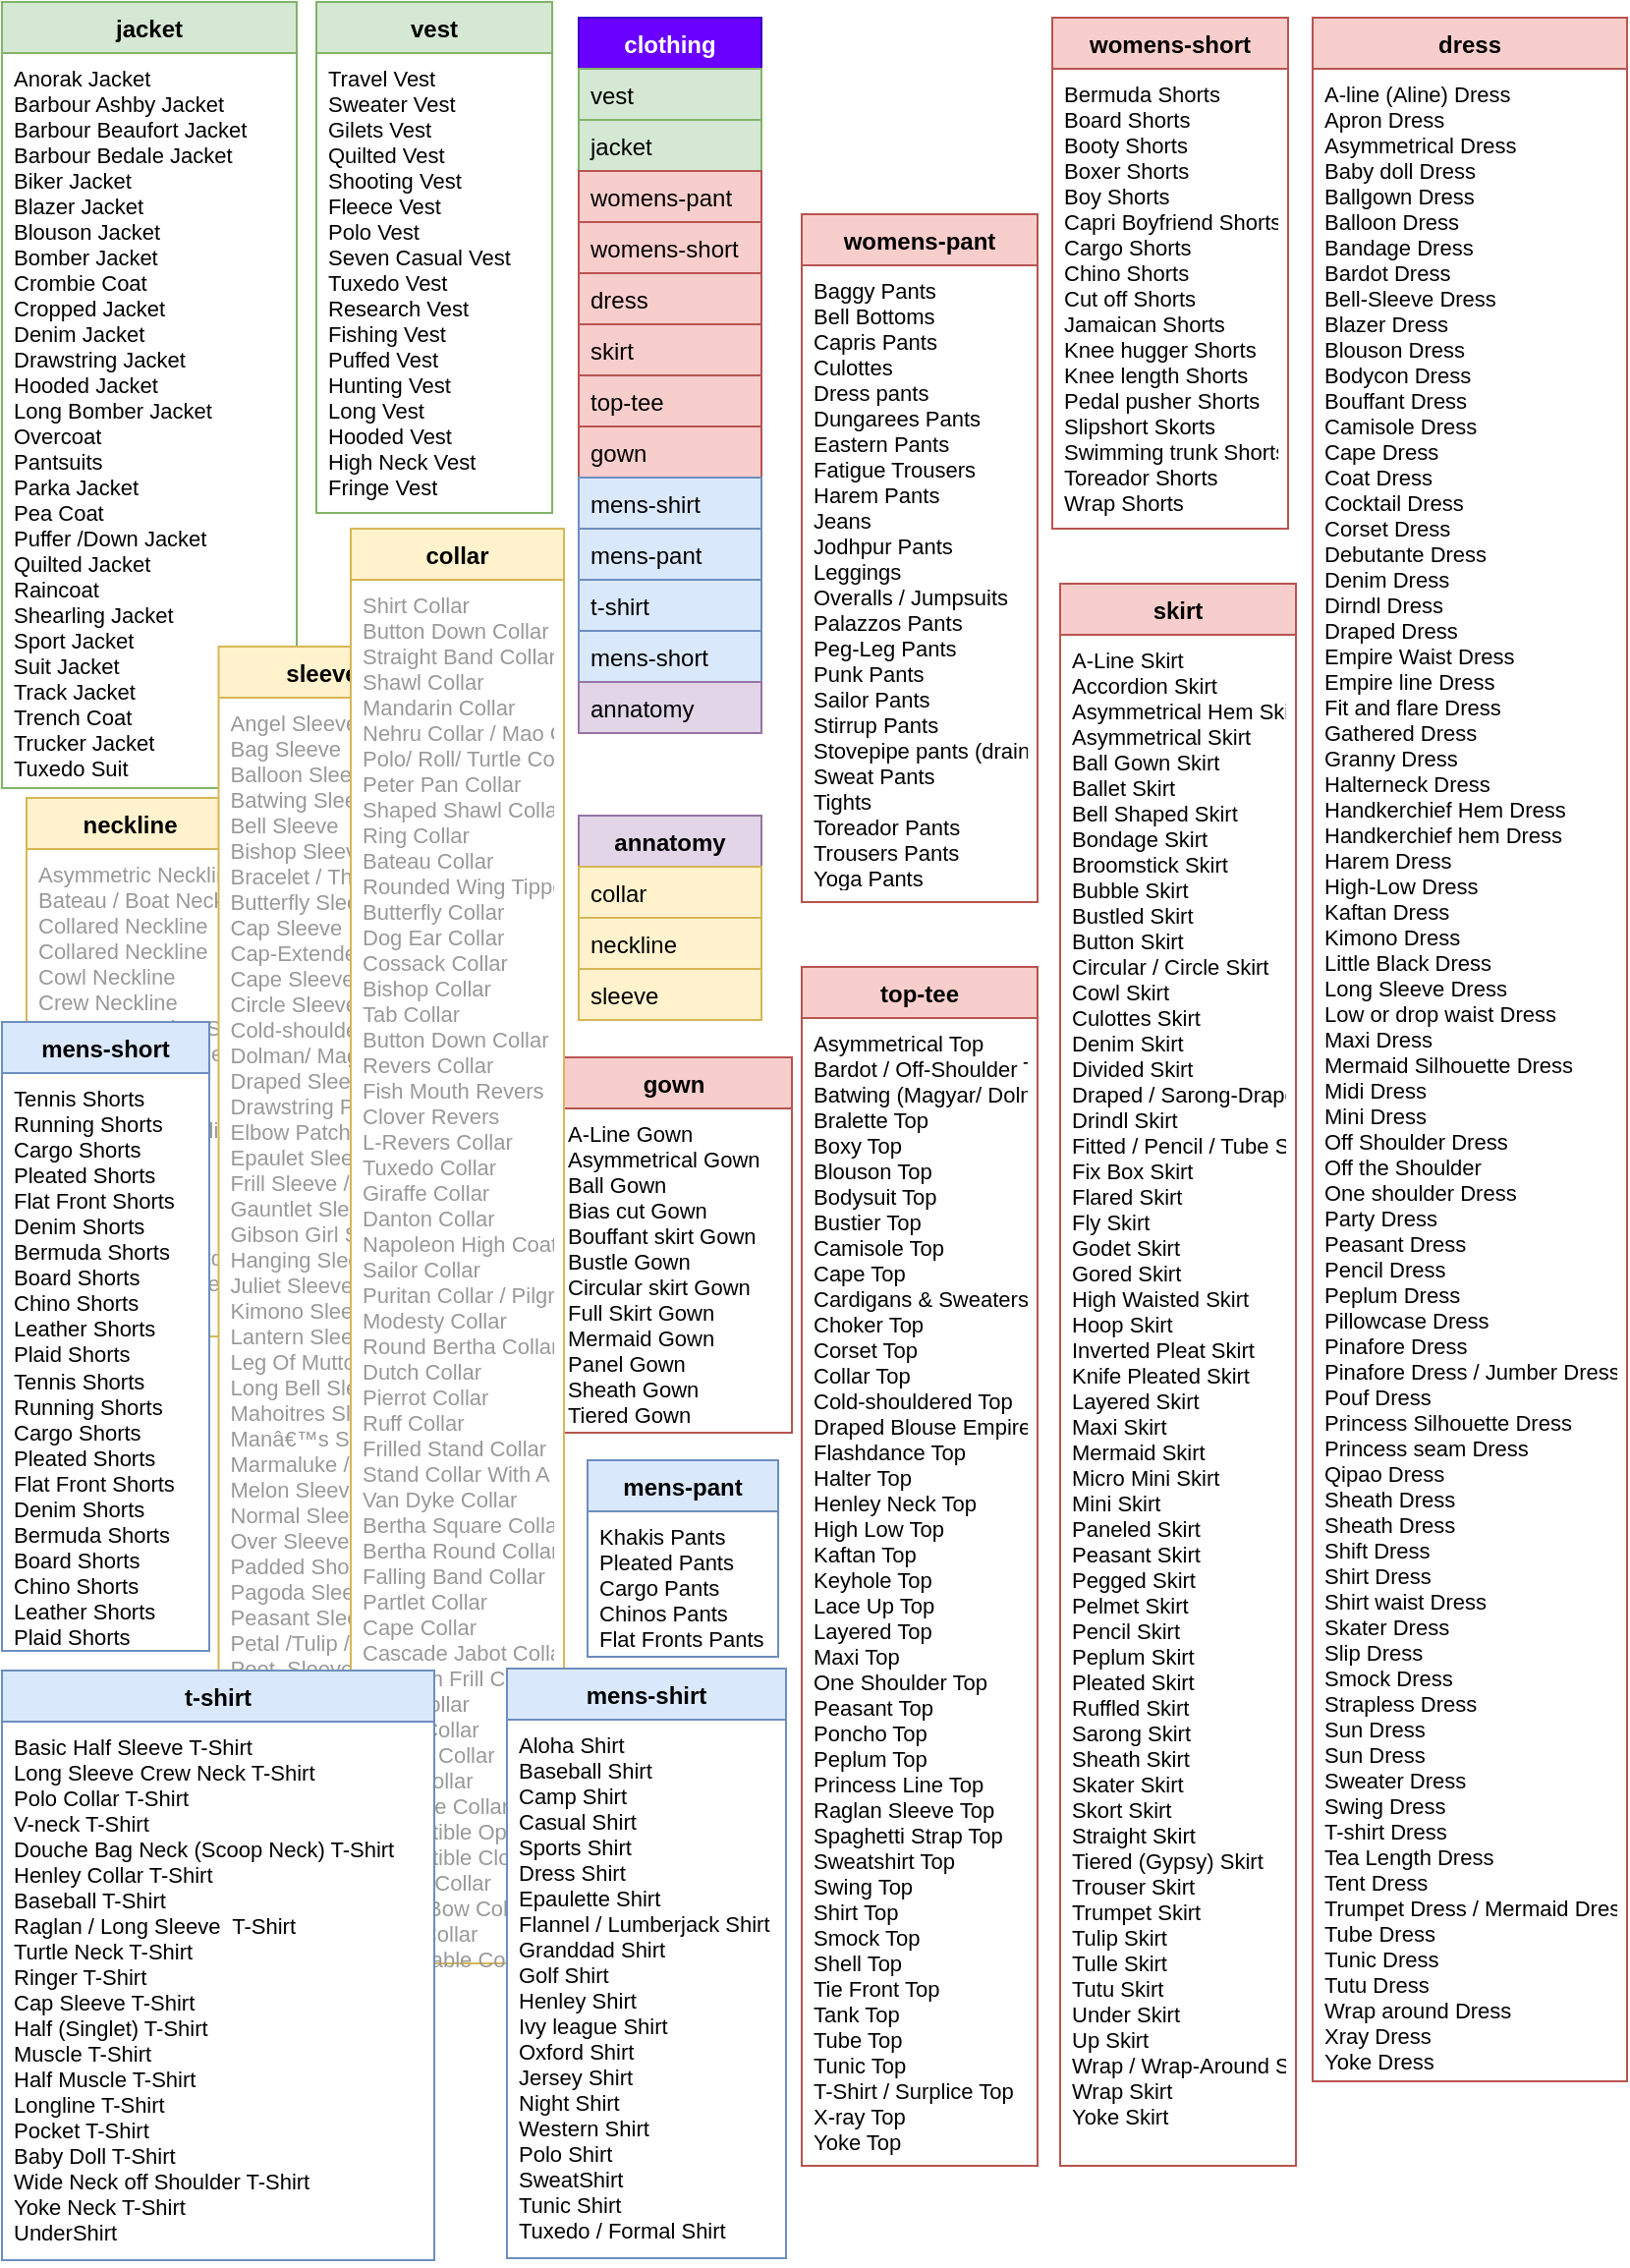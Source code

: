 <mxfile version="13.0.3" type="device"><diagram id="LFHs0TMcaCjF2szIKzrM" name="Page-1"><mxGraphModel dx="1422" dy="1991" grid="1" gridSize="10" guides="1" tooltips="1" connect="1" arrows="1" fold="1" page="1" pageScale="1" pageWidth="827" pageHeight="1169" math="0" shadow="0"><root><mxCell id="0"/><mxCell id="1" parent="0"/><mxCell id="E39O4zLSXras-P-nIpfG-22" value="neckline" style="swimlane;fontStyle=1;align=center;verticalAlign=top;childLayout=stackLayout;horizontal=1;startSize=26;horizontalStack=0;resizeParent=1;resizeLast=0;collapsible=1;marginBottom=0;rounded=0;shadow=0;strokeWidth=1;swimlaneFillColor=#ffffff;fillColor=#fff2cc;strokeColor=#d6b656;" parent="1" vertex="1"><mxGeometry x="12.5" y="-753" width="105.5" height="274" as="geometry"><mxRectangle x="240" y="268" width="160" height="26" as="alternateBounds"/></mxGeometry></mxCell><mxCell id="E39O4zLSXras-P-nIpfG-23" value="Asymmetric Neckline&#10;Bateau / Boat Neck Neckline&#10;Collared Neckline&#10;Collared Neckline&#10;Cowl Neckline&#10;Crew Neckline&#10;Crossover Halter Style Neckline&#10;Florentine Neckline&#10;Grecian Neckline&#10;Halter Neckline&#10;Halter Strap Neckline&#10;High Neck Illusion Neckline&#10;Jewel Neckline&#10;Keyhole Neckline&#10;Notch Neckline&#10;Off Shoulder / Bardot Neckline&#10;Pentagon Neckline&#10;Portrait Neckline&#10;Queen Anne Neckline&#10;Sabrina Neckline&#10;Scoop Neckline&#10;Semi Sweetheart Neckline&#10;Spaghetti Strap Neckline&#10;Square Neckline&#10;Straight Neckline&#10;Strapless Neckline&#10;Sweetheart Neckline&#10;V Neck Wedding Band Neckline" style="text;align=left;verticalAlign=top;spacingLeft=4;spacingRight=4;overflow=hidden;rotatable=0;points=[[0,0.5],[1,0.5]];portConstraint=eastwest;fontSize=11;fontColor=#999999;" parent="E39O4zLSXras-P-nIpfG-22" vertex="1"><mxGeometry y="26" width="105.5" height="234" as="geometry"/></mxCell><mxCell id="IafdLqkfLCLfOA5mvyWK-1" value="jacket" style="swimlane;fontStyle=1;align=center;verticalAlign=top;childLayout=stackLayout;horizontal=1;startSize=26;horizontalStack=0;resizeParent=1;resizeLast=0;collapsible=1;marginBottom=0;rounded=0;shadow=0;strokeWidth=1;swimlaneFillColor=none;fillColor=#d5e8d4;strokeColor=#82b366;" parent="1" vertex="1"><mxGeometry y="-1158" width="150" height="400" as="geometry"><mxRectangle x="240" y="268" width="160" height="26" as="alternateBounds"/></mxGeometry></mxCell><mxCell id="IafdLqkfLCLfOA5mvyWK-2" value="Anorak Jacket&#10;Barbour Ashby Jacket&#10;Barbour Beaufort Jacket&#10;Barbour Bedale Jacket&#10;Biker Jacket&#10;Blazer Jacket&#10;Blouson Jacket&#10;Bomber Jacket&#10;Crombie Coat&#10;Cropped Jacket&#10;Denim Jacket&#10;Drawstring Jacket&#10;Hooded Jacket&#10;Long Bomber Jacket&#10;Overcoat&#10;Pantsuits&#10;Parka Jacket&#10;Pea Coat&#10;Puffer /Down Jacket&#10;Quilted Jacket&#10;Raincoat&#10;Shearling Jacket&#10;Sport Jacket&#10;Suit Jacket&#10;Track Jacket&#10;Trench Coat&#10;Trucker Jacket&#10;Tuxedo Suit" style="text;align=left;verticalAlign=top;spacingLeft=4;spacingRight=4;overflow=hidden;rotatable=0;points=[[0,0.5],[1,0.5]];portConstraint=eastwest;fontSize=11;" parent="IafdLqkfLCLfOA5mvyWK-1" vertex="1"><mxGeometry y="26" width="150" height="374" as="geometry"/></mxCell><mxCell id="E39O4zLSXras-P-nIpfG-12" value="sleeve" style="swimlane;fontStyle=1;align=center;verticalAlign=top;childLayout=stackLayout;horizontal=1;startSize=26;horizontalStack=0;resizeParent=1;resizeLast=0;collapsible=1;marginBottom=0;rounded=0;shadow=0;strokeWidth=1;swimlaneFillColor=#ffffff;fillColor=#fff2cc;strokeColor=#d6b656;" parent="1" vertex="1"><mxGeometry x="110.25" y="-830" width="105.5" height="630" as="geometry"><mxRectangle x="240" y="268" width="160" height="26" as="alternateBounds"/></mxGeometry></mxCell><mxCell id="E39O4zLSXras-P-nIpfG-13" value="Angel Sleeve / Dalmation Sleeve&#10;Bag Sleeve&#10;Balloon Sleeve&#10;Batwing Sleeve&#10;Bell Sleeve&#10;Bishop Sleeve&#10;Bracelet / Three-Fourth  Sleeve&#10;Butterfly Sleeve&#10;Cap Sleeve&#10;Cap-Extended Sleeve&#10;Cape Sleeve&#10;Circle Sleeve / Flutter Sleeve&#10;Cold-shouldered Sleeve&#10;Dolman/ Magyar Sleeve&#10;Draped Sleeve&#10;Drawstring Puff Sleeve&#10;Elbow Patched Sleeve&#10;Epaulet Sleeve&#10;Frill Sleeve / Flute Sleeve&#10;Gauntlet Sleeve (Pointed)&#10;Gibson Girl Sleeve&#10;Hanging Sleeve&#10;Juliet Sleeve&#10;Kimono Sleeve&#10;Lantern Sleeve&#10;Leg Of Mutton Sleeve&#10;Long Bell Sleeve&#10;Mahoitres Sleeve&#10;Manâ€™s Shirt Sleeve With Cuff&#10;Marmaluke / Virago Sleeve&#10;Melon Sleeve&#10;Normal Sleeve&#10;Over Sleeve&#10;Padded Shouldered Sleeve&#10;Pagoda Sleeve&#10;Peasant Sleeve&#10;Petal /Tulip / Lapped Sleeve&#10;Poet  Sleeve&#10;Puff Sleeve&#10;Raglan Sleeve&#10;Slashed Sleeve&#10;Square Armhole Sleeve&#10;Strapped Or Banded Sleeve&#10;Tailored Sleeve&#10;Wing  Ruffle Sleeve" style="text;align=left;verticalAlign=top;spacingLeft=4;spacingRight=4;overflow=hidden;rotatable=0;points=[[0,0.5],[1,0.5]];portConstraint=eastwest;fontSize=11;fontColor=#999999;" parent="E39O4zLSXras-P-nIpfG-12" vertex="1"><mxGeometry y="26" width="105.5" height="604" as="geometry"/></mxCell><mxCell id="E39O4zLSXras-P-nIpfG-2" value="womens-short" style="swimlane;fontStyle=1;align=center;verticalAlign=top;childLayout=stackLayout;horizontal=1;startSize=26;horizontalStack=0;resizeParent=1;resizeLast=0;collapsible=1;marginBottom=0;rounded=0;shadow=0;strokeWidth=1;swimlaneFillColor=#ffffff;fillColor=#f8cecc;strokeColor=#b85450;" parent="1" vertex="1"><mxGeometry x="534.5" y="-1150" width="120" height="260" as="geometry"><mxRectangle x="240" y="268" width="160" height="26" as="alternateBounds"/></mxGeometry></mxCell><mxCell id="E39O4zLSXras-P-nIpfG-3" value="Bermuda Shorts&#10;Board Shorts&#10;Booty Shorts&#10;Boxer Shorts&#10;Boy Shorts&#10;Capri Boyfriend Shorts&#10;Cargo Shorts&#10;Chino Shorts&#10;Cut off Shorts&#10;Jamaican Shorts&#10;Knee hugger Shorts&#10;Knee length Shorts&#10;Pedal pusher Shorts&#10;Slipshort Skorts&#10;Swimming trunk Shorts&#10;Toreador Shorts&#10;Wrap Shorts" style="text;align=left;verticalAlign=top;spacingLeft=4;spacingRight=4;overflow=hidden;rotatable=0;points=[[0,0.5],[1,0.5]];portConstraint=eastwest;fontSize=11;" parent="E39O4zLSXras-P-nIpfG-2" vertex="1"><mxGeometry y="26" width="120" height="224" as="geometry"/></mxCell><mxCell id="IafdLqkfLCLfOA5mvyWK-19" value="gown" style="swimlane;fontStyle=1;align=center;verticalAlign=top;childLayout=stackLayout;horizontal=1;startSize=26;horizontalStack=0;resizeParent=1;resizeLast=0;collapsible=1;marginBottom=0;rounded=0;shadow=0;strokeWidth=1;swimlaneFillColor=#ffffff;fillColor=#f8cecc;strokeColor=#b85450;" parent="1" vertex="1"><mxGeometry x="282" y="-621" width="120" height="191" as="geometry"><mxRectangle x="240" y="268" width="160" height="26" as="alternateBounds"/></mxGeometry></mxCell><mxCell id="IafdLqkfLCLfOA5mvyWK-20" value="A-Line Gown&#10;Asymmetrical Gown&#10;Ball Gown&#10;Bias cut Gown&#10;Bouffant skirt Gown&#10;Bustle Gown&#10;Circular skirt Gown&#10;Full Skirt Gown&#10;Mermaid Gown&#10;Panel Gown&#10;Sheath Gown&#10;Tiered Gown" style="text;align=left;verticalAlign=top;spacingLeft=4;spacingRight=4;overflow=hidden;rotatable=0;points=[[0,0.5],[1,0.5]];portConstraint=eastwest;fontSize=11;" parent="IafdLqkfLCLfOA5mvyWK-19" vertex="1"><mxGeometry y="26" width="120" height="164" as="geometry"/></mxCell><mxCell id="SQ16NGfDLh1wtVHYjpdO-19" value="clothing" style="swimlane;fontStyle=1;align=center;verticalAlign=top;childLayout=stackLayout;horizontal=1;startSize=26;horizontalStack=0;resizeParent=1;resizeLast=0;collapsible=1;marginBottom=0;rounded=0;shadow=0;strokeWidth=1;fillColor=#6a00ff;strokeColor=#3700CC;fontColor=#ffffff;" parent="1" vertex="1"><mxGeometry x="293.5" y="-1150" width="93" height="364" as="geometry"><mxRectangle x="140" y="40" width="160" height="26" as="alternateBounds"/></mxGeometry></mxCell><mxCell id="SQ16NGfDLh1wtVHYjpdO-21" value="vest" style="text;align=left;verticalAlign=top;spacingLeft=4;spacingRight=4;overflow=hidden;rotatable=0;points=[[0,0.5],[1,0.5]];portConstraint=eastwest;rounded=0;shadow=0;html=0;fillColor=#d5e8d4;strokeColor=#82b366;" parent="SQ16NGfDLh1wtVHYjpdO-19" vertex="1"><mxGeometry y="26" width="93" height="26" as="geometry"/></mxCell><mxCell id="SQ16NGfDLh1wtVHYjpdO-20" value="jacket" style="text;align=left;verticalAlign=top;spacingLeft=4;spacingRight=4;overflow=hidden;rotatable=0;points=[[0,0.5],[1,0.5]];portConstraint=eastwest;fillColor=#d5e8d4;strokeColor=#82b366;" parent="SQ16NGfDLh1wtVHYjpdO-19" vertex="1"><mxGeometry y="52" width="93" height="26" as="geometry"/></mxCell><mxCell id="SQ16NGfDLh1wtVHYjpdO-26" value="womens-pant" style="text;align=left;verticalAlign=top;spacingLeft=4;spacingRight=4;overflow=hidden;rotatable=0;points=[[0,0.5],[1,0.5]];portConstraint=eastwest;fillColor=#f8cecc;strokeColor=#b85450;" parent="SQ16NGfDLh1wtVHYjpdO-19" vertex="1"><mxGeometry y="78" width="93" height="26" as="geometry"/></mxCell><mxCell id="IafdLqkfLCLfOA5mvyWK-32" value="womens-short" style="text;align=left;verticalAlign=top;spacingLeft=4;spacingRight=4;overflow=hidden;rotatable=0;points=[[0,0.5],[1,0.5]];portConstraint=eastwest;fillColor=#f8cecc;strokeColor=#b85450;" parent="SQ16NGfDLh1wtVHYjpdO-19" vertex="1"><mxGeometry y="104" width="93" height="26" as="geometry"/></mxCell><mxCell id="SQ16NGfDLh1wtVHYjpdO-27" value="dress" style="text;align=left;verticalAlign=top;spacingLeft=4;spacingRight=4;overflow=hidden;rotatable=0;points=[[0,0.5],[1,0.5]];portConstraint=eastwest;fillColor=#f8cecc;strokeColor=#b85450;" parent="SQ16NGfDLh1wtVHYjpdO-19" vertex="1"><mxGeometry y="130" width="93" height="26" as="geometry"/></mxCell><mxCell id="SQ16NGfDLh1wtVHYjpdO-22" value="skirt" style="text;align=left;verticalAlign=top;spacingLeft=4;spacingRight=4;overflow=hidden;rotatable=0;points=[[0,0.5],[1,0.5]];portConstraint=eastwest;rounded=0;shadow=0;html=0;fillColor=#f8cecc;strokeColor=#b85450;" parent="SQ16NGfDLh1wtVHYjpdO-19" vertex="1"><mxGeometry y="156" width="93" height="26" as="geometry"/></mxCell><mxCell id="SQ16NGfDLh1wtVHYjpdO-23" value="top-tee" style="text;align=left;verticalAlign=top;spacingLeft=4;spacingRight=4;overflow=hidden;rotatable=0;points=[[0,0.5],[1,0.5]];portConstraint=eastwest;fillColor=#f8cecc;strokeColor=#b85450;" parent="SQ16NGfDLh1wtVHYjpdO-19" vertex="1"><mxGeometry y="182" width="93" height="26" as="geometry"/></mxCell><mxCell id="SQ16NGfDLh1wtVHYjpdO-28" value="gown&#10;" style="text;align=left;verticalAlign=top;spacingLeft=4;spacingRight=4;overflow=hidden;rotatable=0;points=[[0,0.5],[1,0.5]];portConstraint=eastwest;rounded=0;shadow=0;html=0;fillColor=#f8cecc;strokeColor=#b85450;" parent="SQ16NGfDLh1wtVHYjpdO-19" vertex="1"><mxGeometry y="208" width="93" height="26" as="geometry"/></mxCell><mxCell id="SQ16NGfDLh1wtVHYjpdO-24" value="mens-shirt" style="text;align=left;verticalAlign=top;spacingLeft=4;spacingRight=4;overflow=hidden;rotatable=0;points=[[0,0.5],[1,0.5]];portConstraint=eastwest;fillColor=#dae8fc;strokeColor=#6c8ebf;" parent="SQ16NGfDLh1wtVHYjpdO-19" vertex="1"><mxGeometry y="234" width="93" height="26" as="geometry"/></mxCell><mxCell id="SQ16NGfDLh1wtVHYjpdO-25" value="mens-pant" style="text;align=left;verticalAlign=top;spacingLeft=4;spacingRight=4;overflow=hidden;rotatable=0;points=[[0,0.5],[1,0.5]];portConstraint=eastwest;fillColor=#dae8fc;strokeColor=#6c8ebf;" parent="SQ16NGfDLh1wtVHYjpdO-19" vertex="1"><mxGeometry y="260" width="93" height="26" as="geometry"/></mxCell><mxCell id="SQ16NGfDLh1wtVHYjpdO-30" value="t-shirt" style="text;align=left;verticalAlign=top;spacingLeft=4;spacingRight=4;overflow=hidden;rotatable=0;points=[[0,0.5],[1,0.5]];portConstraint=eastwest;fillColor=#dae8fc;strokeColor=#6c8ebf;" parent="SQ16NGfDLh1wtVHYjpdO-19" vertex="1"><mxGeometry y="286" width="93" height="26" as="geometry"/></mxCell><mxCell id="SQ16NGfDLh1wtVHYjpdO-31" value="mens-short" style="text;align=left;verticalAlign=top;spacingLeft=4;spacingRight=4;overflow=hidden;rotatable=0;points=[[0,0.5],[1,0.5]];portConstraint=eastwest;fillColor=#dae8fc;strokeColor=#6c8ebf;" parent="SQ16NGfDLh1wtVHYjpdO-19" vertex="1"><mxGeometry y="312" width="93" height="26" as="geometry"/></mxCell><mxCell id="IafdLqkfLCLfOA5mvyWK-33" value="annatomy" style="text;align=left;verticalAlign=top;spacingLeft=4;spacingRight=4;overflow=hidden;rotatable=0;points=[[0,0.5],[1,0.5]];portConstraint=eastwest;fillColor=#e1d5e7;strokeColor=#9673a6;" parent="SQ16NGfDLh1wtVHYjpdO-19" vertex="1"><mxGeometry y="338" width="93" height="26" as="geometry"/></mxCell><mxCell id="IafdLqkfLCLfOA5mvyWK-34" value="annatomy" style="swimlane;fontStyle=1;align=center;verticalAlign=top;childLayout=stackLayout;horizontal=1;startSize=26;horizontalStack=0;resizeParent=1;resizeLast=0;collapsible=1;marginBottom=0;rounded=0;shadow=0;strokeWidth=1;fillColor=#e1d5e7;strokeColor=#9673a6;" parent="1" vertex="1"><mxGeometry x="293.5" y="-744" width="93" height="104" as="geometry"><mxRectangle x="140" y="40" width="160" height="26" as="alternateBounds"/></mxGeometry></mxCell><mxCell id="IafdLqkfLCLfOA5mvyWK-35" value="collar" style="text;align=left;verticalAlign=top;spacingLeft=4;spacingRight=4;overflow=hidden;rotatable=0;points=[[0,0.5],[1,0.5]];portConstraint=eastwest;fillColor=#fff2cc;strokeColor=#d6b656;" parent="IafdLqkfLCLfOA5mvyWK-34" vertex="1"><mxGeometry y="26" width="93" height="26" as="geometry"/></mxCell><mxCell id="IafdLqkfLCLfOA5mvyWK-36" value="neckline" style="text;align=left;verticalAlign=top;spacingLeft=4;spacingRight=4;overflow=hidden;rotatable=0;points=[[0,0.5],[1,0.5]];portConstraint=eastwest;rounded=0;shadow=0;html=0;fillColor=#fff2cc;strokeColor=#d6b656;" parent="IafdLqkfLCLfOA5mvyWK-34" vertex="1"><mxGeometry y="52" width="93" height="26" as="geometry"/></mxCell><mxCell id="IafdLqkfLCLfOA5mvyWK-37" value="sleeve" style="text;align=left;verticalAlign=top;spacingLeft=4;spacingRight=4;overflow=hidden;rotatable=0;points=[[0,0.5],[1,0.5]];portConstraint=eastwest;rounded=0;shadow=0;html=0;fillColor=#fff2cc;strokeColor=#d6b656;" parent="IafdLqkfLCLfOA5mvyWK-34" vertex="1"><mxGeometry y="78" width="93" height="26" as="geometry"/></mxCell><mxCell id="IafdLqkfLCLfOA5mvyWK-3" value="vest" style="swimlane;fontStyle=1;align=center;verticalAlign=top;childLayout=stackLayout;horizontal=1;startSize=26;horizontalStack=0;resizeParent=1;resizeLast=0;collapsible=1;marginBottom=0;rounded=0;shadow=0;strokeWidth=1;swimlaneFillColor=#ffffff;fillColor=#d5e8d4;strokeColor=#82b366;" parent="1" vertex="1"><mxGeometry x="160" y="-1158" width="120" height="260" as="geometry"><mxRectangle x="240" y="268" width="160" height="26" as="alternateBounds"/></mxGeometry></mxCell><mxCell id="IafdLqkfLCLfOA5mvyWK-4" value="Travel Vest&#10;Sweater Vest&#10;Gilets Vest&#10;Quilted Vest&#10;Shooting Vest&#10;Fleece Vest&#10;Polo Vest&#10;Seven Casual Vest&#10;Tuxedo Vest&#10;Research Vest&#10;Fishing Vest&#10;Puffed Vest&#10;Hunting Vest&#10;Long Vest&#10;Hooded Vest&#10;High Neck Vest&#10;Fringe Vest" style="text;align=left;verticalAlign=top;spacingLeft=4;spacingRight=4;overflow=hidden;rotatable=0;points=[[0,0.5],[1,0.5]];portConstraint=eastwest;fontSize=11;" parent="IafdLqkfLCLfOA5mvyWK-3" vertex="1"><mxGeometry y="26" width="120" height="234" as="geometry"/></mxCell><mxCell id="IafdLqkfLCLfOA5mvyWK-10" value="dress" style="swimlane;fontStyle=1;align=center;verticalAlign=top;childLayout=stackLayout;horizontal=1;startSize=26;horizontalStack=0;resizeParent=1;resizeLast=0;collapsible=1;marginBottom=0;rounded=0;shadow=0;strokeWidth=1;swimlaneFillColor=#ffffff;fillColor=#f8cecc;strokeColor=#b85450;" parent="1" vertex="1"><mxGeometry x="667" y="-1150" width="160" height="1050" as="geometry"><mxRectangle x="240" y="268" width="160" height="26" as="alternateBounds"/></mxGeometry></mxCell><mxCell id="IafdLqkfLCLfOA5mvyWK-11" value="A-line (Aline) Dress&#10;Apron Dress&#10;Asymmetrical Dress&#10;Baby doll Dress&#10;Ballgown Dress&#10;Balloon Dress&#10;Bandage Dress&#10;Bardot Dress&#10;Bell-Sleeve Dress&#10;Blazer Dress&#10;Blouson Dress&#10;Bodycon Dress&#10;Bouffant Dress&#10;Camisole Dress&#10;Cape Dress&#10;Coat Dress&#10;Cocktail Dress&#10;Corset Dress&#10;Debutante Dress&#10;Denim Dress&#10;Dirndl Dress&#10;Draped Dress&#10;Empire Waist Dress&#10;Empire line Dress&#10;Fit and flare Dress&#10;Gathered Dress&#10;Granny Dress&#10;Halterneck Dress&#10;Handkerchief Hem Dress&#10;Handkerchief hem Dress&#10;Harem Dress&#10;High-Low Dress&#10;Kaftan Dress&#10;Kimono Dress&#10;Little Black Dress&#10;Long Sleeve Dress&#10;Low or drop waist Dress&#10;Maxi Dress&#10;Mermaid Silhouette Dress&#10;Midi Dress&#10;Mini Dress&#10;Off Shoulder Dress&#10;Off the Shoulder&#10;One shoulder Dress&#10;Party Dress&#10;Peasant Dress&#10;Pencil Dress&#10;Peplum Dress&#10;Pillowcase Dress&#10;Pinafore Dress&#10;Pinafore Dress / Jumber Dress&#10;Pouf Dress&#10;Princess Silhouette Dress&#10;Princess seam Dress&#10;Qipao Dress&#10;Sheath Dress&#10;Sheath Dress&#10;Shift Dress&#10;Shirt Dress&#10;Shirt waist Dress&#10;Skater Dress&#10;Slip Dress&#10;Smock Dress&#10;Strapless Dress&#10;Sun Dress&#10;Sun Dress&#10;Sweater Dress&#10;Swing Dress&#10;T-shirt Dress&#10;Tea Length Dress&#10;Tent Dress&#10;Trumpet Dress / Mermaid Dress&#10;Tube Dress&#10;Tunic Dress&#10;Tutu Dress&#10;Wrap around Dress&#10;Xray Dress&#10;Yoke Dress" style="text;align=left;verticalAlign=top;spacingLeft=4;spacingRight=4;overflow=hidden;rotatable=0;points=[[0,0.5],[1,0.5]];portConstraint=eastwest;fontSize=11;" parent="IafdLqkfLCLfOA5mvyWK-10" vertex="1"><mxGeometry y="26" width="160" height="1024" as="geometry"/></mxCell><mxCell id="IafdLqkfLCLfOA5mvyWK-15" value="womens-pant" style="swimlane;fontStyle=1;align=center;verticalAlign=top;childLayout=stackLayout;horizontal=1;startSize=26;horizontalStack=0;resizeParent=1;resizeLast=0;collapsible=1;marginBottom=0;rounded=0;shadow=0;strokeWidth=1;swimlaneFillColor=#ffffff;fillColor=#f8cecc;strokeColor=#b85450;" parent="1" vertex="1"><mxGeometry x="407" y="-1050" width="120" height="350" as="geometry"><mxRectangle x="240" y="268" width="160" height="26" as="alternateBounds"/></mxGeometry></mxCell><mxCell id="IafdLqkfLCLfOA5mvyWK-16" value="Baggy Pants&#10;Bell Bottoms&#10;Capris Pants&#10;Culottes&#10;Dress pants&#10;Dungarees Pants&#10;Eastern Pants&#10;Fatigue Trousers&#10;Harem Pants&#10;Jeans&#10;Jodhpur Pants&#10;Leggings&#10;Overalls / Jumpsuits&#10;Palazzos Pants&#10;Peg-Leg Pants&#10;Punk Pants&#10;Sailor Pants&#10;Stirrup Pants&#10;Stovepipe pants (drainpipe trousers)&#10;Sweat Pants&#10;Tights&#10;Toreador Pants&#10;Trousers Pants&#10;Yoga Pants" style="text;align=left;verticalAlign=top;spacingLeft=4;spacingRight=4;overflow=hidden;rotatable=0;points=[[0,0.5],[1,0.5]];portConstraint=eastwest;fontSize=11;" parent="IafdLqkfLCLfOA5mvyWK-15" vertex="1"><mxGeometry y="26" width="120" height="314" as="geometry"/></mxCell><mxCell id="IafdLqkfLCLfOA5mvyWK-8" value="top-tee" style="swimlane;fontStyle=1;align=center;verticalAlign=top;childLayout=stackLayout;horizontal=1;startSize=26;horizontalStack=0;resizeParent=1;resizeLast=0;collapsible=1;marginBottom=0;rounded=0;shadow=0;strokeWidth=1;swimlaneFillColor=#ffffff;fillColor=#f8cecc;strokeColor=#b85450;" parent="1" vertex="1"><mxGeometry x="407" y="-667" width="120" height="610" as="geometry"><mxRectangle x="240" y="268" width="160" height="26" as="alternateBounds"/></mxGeometry></mxCell><mxCell id="IafdLqkfLCLfOA5mvyWK-9" value="Asymmetrical Top&#10;Bardot / Off-Shoulder Top&#10;Batwing (Magyar/ Dolman) Top&#10;Bralette Top&#10;Boxy Top&#10;Blouson Top&#10;Bodysuit Top&#10;Bustier Top&#10;Camisole Top&#10;Cape Top&#10;Cardigans &amp; Sweaters Crop Top&#10;Choker Top&#10;Corset Top&#10;Collar Top&#10;Cold-shouldered Top&#10;Draped Blouse Empire Line Top&#10;Flashdance Top&#10;Halter Top&#10;Henley Neck Top&#10;High Low Top&#10;Kaftan Top&#10;Keyhole Top&#10;Lace Up Top&#10;Layered Top&#10;Maxi Top&#10;One Shoulder Top&#10;Peasant Top&#10;Poncho Top&#10;Peplum Top&#10;Princess Line Top&#10;Raglan Sleeve Top&#10;Spaghetti Strap Top&#10;Sweatshirt Top&#10;Swing Top&#10;Shirt Top&#10;Smock Top&#10;Shell Top&#10;Tie Front Top&#10;Tank Top&#10;Tube Top&#10;Tunic Top&#10;T-Shirt / Surplice Top&#10;X-ray Top&#10;Yoke Top" style="text;align=left;verticalAlign=top;spacingLeft=4;spacingRight=4;overflow=hidden;rotatable=0;points=[[0,0.5],[1,0.5]];portConstraint=eastwest;fontSize=11;" parent="IafdLqkfLCLfOA5mvyWK-8" vertex="1"><mxGeometry y="26" width="120" height="584" as="geometry"/></mxCell><mxCell id="IafdLqkfLCLfOA5mvyWK-6" value="skirt" style="swimlane;fontStyle=1;align=center;verticalAlign=top;childLayout=stackLayout;horizontal=1;startSize=26;horizontalStack=0;resizeParent=1;resizeLast=0;collapsible=1;marginBottom=0;rounded=0;shadow=0;strokeWidth=1;swimlaneFillColor=#ffffff;fillColor=#f8cecc;strokeColor=#b85450;" parent="1" vertex="1"><mxGeometry x="538.5" y="-862" width="120" height="805" as="geometry"><mxRectangle x="240" y="268" width="160" height="26" as="alternateBounds"/></mxGeometry></mxCell><mxCell id="IafdLqkfLCLfOA5mvyWK-7" value="A-Line Skirt&#10;Accordion Skirt&#10;Asymmetrical Hem Skirt&#10;Asymmetrical Skirt&#10;Ball Gown Skirt&#10;Ballet Skirt&#10;Bell Shaped Skirt&#10;Bondage Skirt&#10;Broomstick Skirt&#10;Bubble Skirt&#10;Bustled Skirt&#10;Button Skirt&#10;Circular / Circle Skirt&#10;Cowl Skirt&#10;Culottes Skirt&#10;Denim Skirt&#10;Divided Skirt&#10;Draped / Sarong-Draped Skirt&#10;Drindl Skirt&#10;Fitted / Pencil / Tube Skirt&#10;Fix Box Skirt&#10;Flared Skirt&#10;Fly Skirt&#10;Godet Skirt&#10;Gored Skirt&#10;High Waisted Skirt&#10;Hoop Skirt&#10;Inverted Pleat Skirt&#10;Knife Pleated Skirt&#10;Layered Skirt&#10;Maxi Skirt&#10;Mermaid Skirt&#10;Micro Mini Skirt&#10;Mini Skirt&#10;Paneled Skirt&#10;Peasant Skirt&#10;Pegged Skirt&#10;Pelmet Skirt&#10;Pencil Skirt&#10;Peplum Skirt&#10;Pleated Skirt&#10;Ruffled Skirt&#10;Sarong Skirt&#10;Sheath Skirt&#10;Skater Skirt&#10;Skort Skirt&#10;Straight Skirt&#10;Tiered (Gypsy) Skirt&#10;Trouser Skirt&#10;Trumpet Skirt&#10;Tulip Skirt&#10;Tulle Skirt&#10;Tutu Skirt&#10;Under Skirt&#10;Up Skirt&#10;Wrap / Wrap-Around Skirt&#10;Wrap Skirt&#10;Yoke Skirt" style="text;align=left;verticalAlign=top;spacingLeft=4;spacingRight=4;overflow=hidden;rotatable=0;points=[[0,0.5],[1,0.5]];portConstraint=eastwest;fontSize=11;" parent="IafdLqkfLCLfOA5mvyWK-6" vertex="1"><mxGeometry y="26" width="120" height="764" as="geometry"/></mxCell><mxCell id="E39O4zLSXras-P-nIpfG-10" value="collar" style="swimlane;fontStyle=1;align=center;verticalAlign=top;childLayout=stackLayout;horizontal=1;startSize=26;horizontalStack=0;resizeParent=1;resizeLast=0;collapsible=1;marginBottom=0;rounded=0;shadow=0;strokeWidth=1;swimlaneFillColor=#ffffff;fillColor=#fff2cc;strokeColor=#d6b656;" parent="1" vertex="1"><mxGeometry x="177.5" y="-890" width="108.5" height="730" as="geometry"><mxRectangle x="240" y="268" width="160" height="26" as="alternateBounds"/></mxGeometry></mxCell><mxCell id="E39O4zLSXras-P-nIpfG-11" value="Shirt Collar&#10;Button Down Collar&#10;Straight Band Collar&#10;Shawl Collar&#10;Mandarin Collar&#10;Nehru Collar / Mao Collar / Cadet Collar&#10;Polo/ Roll/ Turtle Collar&#10;Peter Pan Collar&#10;Shaped Shawl Collar&#10;Ring Collar&#10;Bateau Collar&#10;Rounded Wing Tipped Collar&#10;Butterfly Collar&#10;Dog Ear Collar&#10;Cossack Collar&#10;Bishop Collar&#10;Tab Collar&#10;Button Down Collar&#10;Revers Collar&#10;Fish Mouth Revers&#10;Clover Revers&#10;L-Revers Collar&#10;Tuxedo Collar&#10;Giraffe Collar&#10;Danton Collar&#10;Napoleon High Coat Collar&#10;Sailor Collar&#10;Puritan Collar / Pilgrim Collar&#10;Modesty Collar&#10;Round Bertha Collar&#10;Dutch Collar&#10;Pierrot Collar&#10;Ruff Collar&#10;Frilled Stand Collar&#10;Stand Collar With A Knot&#10;Van Dyke Collar&#10;Bertha Square Collar&#10;Bertha Round Collar&#10;Falling Band Collar&#10;Partlet Collar&#10;Cape Collar&#10;Cascade Jabot Collar&#10;Bib With Frill Collar&#10;Eton Collar&#10;Ascot Collar&#10;Barbett Collar&#10;Cowl Collar&#10;Carcaille Collar&#10;Convertible Open Collar&#10;Convertible Closed Collar&#10;Gorget Collar&#10;Pussy Bow Collar&#10;Fichu Collar&#10;Detachable Collars&#10;Turtleneck Collar&#10;Rolled Collar&#10;Flat Collar&#10;Ornamented Collar&#10;Tie / Bow Collar&#10;Embroidered Collar&#10;Side Collar&#10;Embellished Collar&#10;Flower Petal Collar&#10;Double Collar&#10;Italian Collar&#10;Boat Collar&#10;Portrait Collar&#10;Johnny Collar&#10;Half Collar&#10;Flape Collar&#10;Lace Collar&#10;Chinese V-Neck Collar&#10;Graphic Collar&#10;Notch Collar&#10;Notch Shawl Collar&#10;Flip Collar" style="text;align=left;verticalAlign=top;spacingLeft=4;spacingRight=4;overflow=hidden;rotatable=0;points=[[0,0.5],[1,0.5]];portConstraint=eastwest;fontSize=11;fontColor=#999999;" parent="E39O4zLSXras-P-nIpfG-10" vertex="1"><mxGeometry y="26" width="108.5" height="704" as="geometry"/></mxCell><mxCell id="IafdLqkfLCLfOA5mvyWK-12" value="mens-pant" style="swimlane;fontStyle=1;align=center;verticalAlign=top;childLayout=stackLayout;horizontal=1;startSize=26;horizontalStack=0;resizeParent=1;resizeLast=0;collapsible=1;marginBottom=0;rounded=0;shadow=0;strokeWidth=1;swimlaneFillColor=#ffffff;fillColor=#dae8fc;strokeColor=#6c8ebf;" parent="1" vertex="1"><mxGeometry x="298" y="-416" width="97" height="100" as="geometry"><mxRectangle x="240" y="268" width="160" height="26" as="alternateBounds"/></mxGeometry></mxCell><mxCell id="IafdLqkfLCLfOA5mvyWK-13" value="Khakis Pants&#10;Pleated Pants&#10;Cargo Pants&#10;Chinos Pants&#10;Flat Fronts Pants" style="text;align=left;verticalAlign=top;spacingLeft=4;spacingRight=4;overflow=hidden;rotatable=0;points=[[0,0.5],[1,0.5]];portConstraint=eastwest;fontSize=11;" parent="IafdLqkfLCLfOA5mvyWK-12" vertex="1"><mxGeometry y="26" width="97" height="74" as="geometry"/></mxCell><mxCell id="E39O4zLSXras-P-nIpfG-4" value="mens-short" style="swimlane;fontStyle=1;align=center;verticalAlign=top;childLayout=stackLayout;horizontal=1;startSize=26;horizontalStack=0;resizeParent=1;resizeLast=0;collapsible=1;marginBottom=0;rounded=0;shadow=0;strokeWidth=1;swimlaneFillColor=#ffffff;fillColor=#dae8fc;strokeColor=#6c8ebf;" parent="1" vertex="1"><mxGeometry y="-639" width="105.5" height="320" as="geometry"><mxRectangle x="240" y="268" width="160" height="26" as="alternateBounds"/></mxGeometry></mxCell><mxCell id="y8FQvJWdZTBepc_2MHai-1" value="Tennis Shorts&#10;Running Shorts&#10;Cargo Shorts&#10;Pleated Shorts&#10;Flat Front Shorts&#10;Denim Shorts&#10;Bermuda Shorts&#10;Board Shorts&#10;Chino Shorts&#10;Leather Shorts&#10;Plaid Shorts" style="text;align=left;verticalAlign=top;spacingLeft=4;spacingRight=4;overflow=hidden;rotatable=0;points=[[0,0.5],[1,0.5]];portConstraint=eastwest;fontSize=11;" vertex="1" parent="E39O4zLSXras-P-nIpfG-4"><mxGeometry y="26" width="105.5" height="144" as="geometry"/></mxCell><mxCell id="E39O4zLSXras-P-nIpfG-5" value="Tennis Shorts&#10;Running Shorts&#10;Cargo Shorts&#10;Pleated Shorts&#10;Flat Front Shorts&#10;Denim Shorts&#10;Bermuda Shorts&#10;Board Shorts&#10;Chino Shorts&#10;Leather Shorts&#10;Plaid Shorts" style="text;align=left;verticalAlign=top;spacingLeft=4;spacingRight=4;overflow=hidden;rotatable=0;points=[[0,0.5],[1,0.5]];portConstraint=eastwest;fontSize=11;" parent="E39O4zLSXras-P-nIpfG-4" vertex="1"><mxGeometry y="170" width="105.5" height="150" as="geometry"/></mxCell><mxCell id="IafdLqkfLCLfOA5mvyWK-17" value="mens-shirt" style="swimlane;fontStyle=1;align=center;verticalAlign=top;childLayout=stackLayout;horizontal=1;startSize=26;horizontalStack=0;resizeParent=1;resizeLast=0;collapsible=1;marginBottom=0;rounded=0;shadow=0;strokeWidth=1;swimlaneFillColor=#ffffff;fillColor=#dae8fc;strokeColor=#6c8ebf;" parent="1" vertex="1"><mxGeometry x="257" y="-310" width="142" height="300" as="geometry"><mxRectangle x="240" y="268" width="160" height="26" as="alternateBounds"/></mxGeometry></mxCell><mxCell id="IafdLqkfLCLfOA5mvyWK-18" value="Aloha Shirt&#10;Baseball Shirt&#10;Camp Shirt&#10;Casual Shirt&#10;Sports Shirt&#10;Dress Shirt&#10;Epaulette Shirt&#10;Flannel / Lumberjack Shirt&#10;Granddad Shirt&#10;Golf Shirt&#10;Henley Shirt&#10;Ivy league Shirt&#10;Oxford Shirt&#10;Jersey Shirt&#10;Night Shirt&#10;Western Shirt&#10;Polo Shirt&#10;SweatShirt&#10;Tunic Shirt&#10;Tuxedo / Formal Shirt" style="text;align=left;verticalAlign=top;spacingLeft=4;spacingRight=4;overflow=hidden;rotatable=0;points=[[0,0.5],[1,0.5]];portConstraint=eastwest;fontSize=11;" parent="IafdLqkfLCLfOA5mvyWK-17" vertex="1"><mxGeometry y="26" width="142" height="274" as="geometry"/></mxCell><mxCell id="IafdLqkfLCLfOA5mvyWK-23" value="t-shirt" style="swimlane;fontStyle=1;align=center;verticalAlign=top;childLayout=stackLayout;horizontal=1;startSize=26;horizontalStack=0;resizeParent=1;resizeLast=0;collapsible=1;marginBottom=0;rounded=0;shadow=0;strokeWidth=1;swimlaneFillColor=#ffffff;fillColor=#dae8fc;strokeColor=#6c8ebf;" parent="1" vertex="1"><mxGeometry y="-309" width="220" height="300" as="geometry"><mxRectangle x="240" y="268" width="160" height="26" as="alternateBounds"/></mxGeometry></mxCell><mxCell id="IafdLqkfLCLfOA5mvyWK-24" value="Basic Half Sleeve T-Shirt&#10;Long Sleeve Crew Neck T-Shirt&#10;Polo Collar T-Shirt&#10;V-neck T-Shirt&#10;Douche Bag Neck (Scoop Neck) T-Shirt&#10;Henley Collar T-Shirt&#10;Baseball T-Shirt&#10;Raglan / Long Sleeve  T-Shirt&#10;Turtle Neck T-Shirt&#10;Ringer T-Shirt&#10;Cap Sleeve T-Shirt&#10;Half (Singlet) T-Shirt&#10;Muscle T-Shirt&#10;Half Muscle T-Shirt&#10;Longline T-Shirt&#10;Pocket T-Shirt&#10;Baby Doll T-Shirt&#10;Wide Neck off Shoulder T-Shirt&#10;Yoke Neck T-Shirt&#10;UnderShirt" style="text;align=left;verticalAlign=top;spacingLeft=4;spacingRight=4;overflow=hidden;rotatable=0;points=[[0,0.5],[1,0.5]];portConstraint=eastwest;fontSize=11;" parent="IafdLqkfLCLfOA5mvyWK-23" vertex="1"><mxGeometry y="26" width="220" height="274" as="geometry"/></mxCell></root></mxGraphModel></diagram></mxfile>